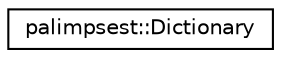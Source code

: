 digraph "Graphical Class Hierarchy"
{
 // LATEX_PDF_SIZE
  edge [fontname="Helvetica",fontsize="10",labelfontname="Helvetica",labelfontsize="10"];
  node [fontname="Helvetica",fontsize="10",shape=record];
  rankdir="LR";
  Node0 [label="palimpsest::Dictionary",height=0.2,width=0.4,color="black", fillcolor="white", style="filled",URL="$classpalimpsest_1_1Dictionary.html",tooltip="Dictionary of values and sub-dictionaries."];
}
